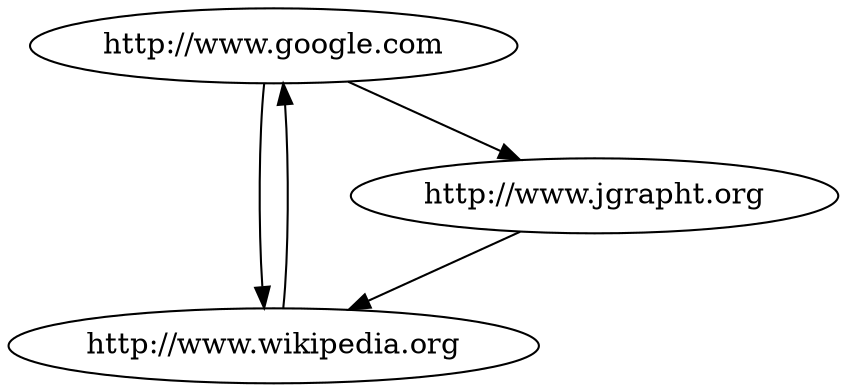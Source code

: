 strict digraph G {
  www_google_com [ label="http://www.google.com" ];
  www_wikipedia_org [ label="http://www.wikipedia.org" ];
  www_jgrapht_org [ label="http://www.jgrapht.org" ];
  www_jgrapht_org -> www_wikipedia_org;
  www_google_com -> www_jgrapht_org;
  www_google_com -> www_wikipedia_org;
  www_wikipedia_org -> www_google_com;
}
